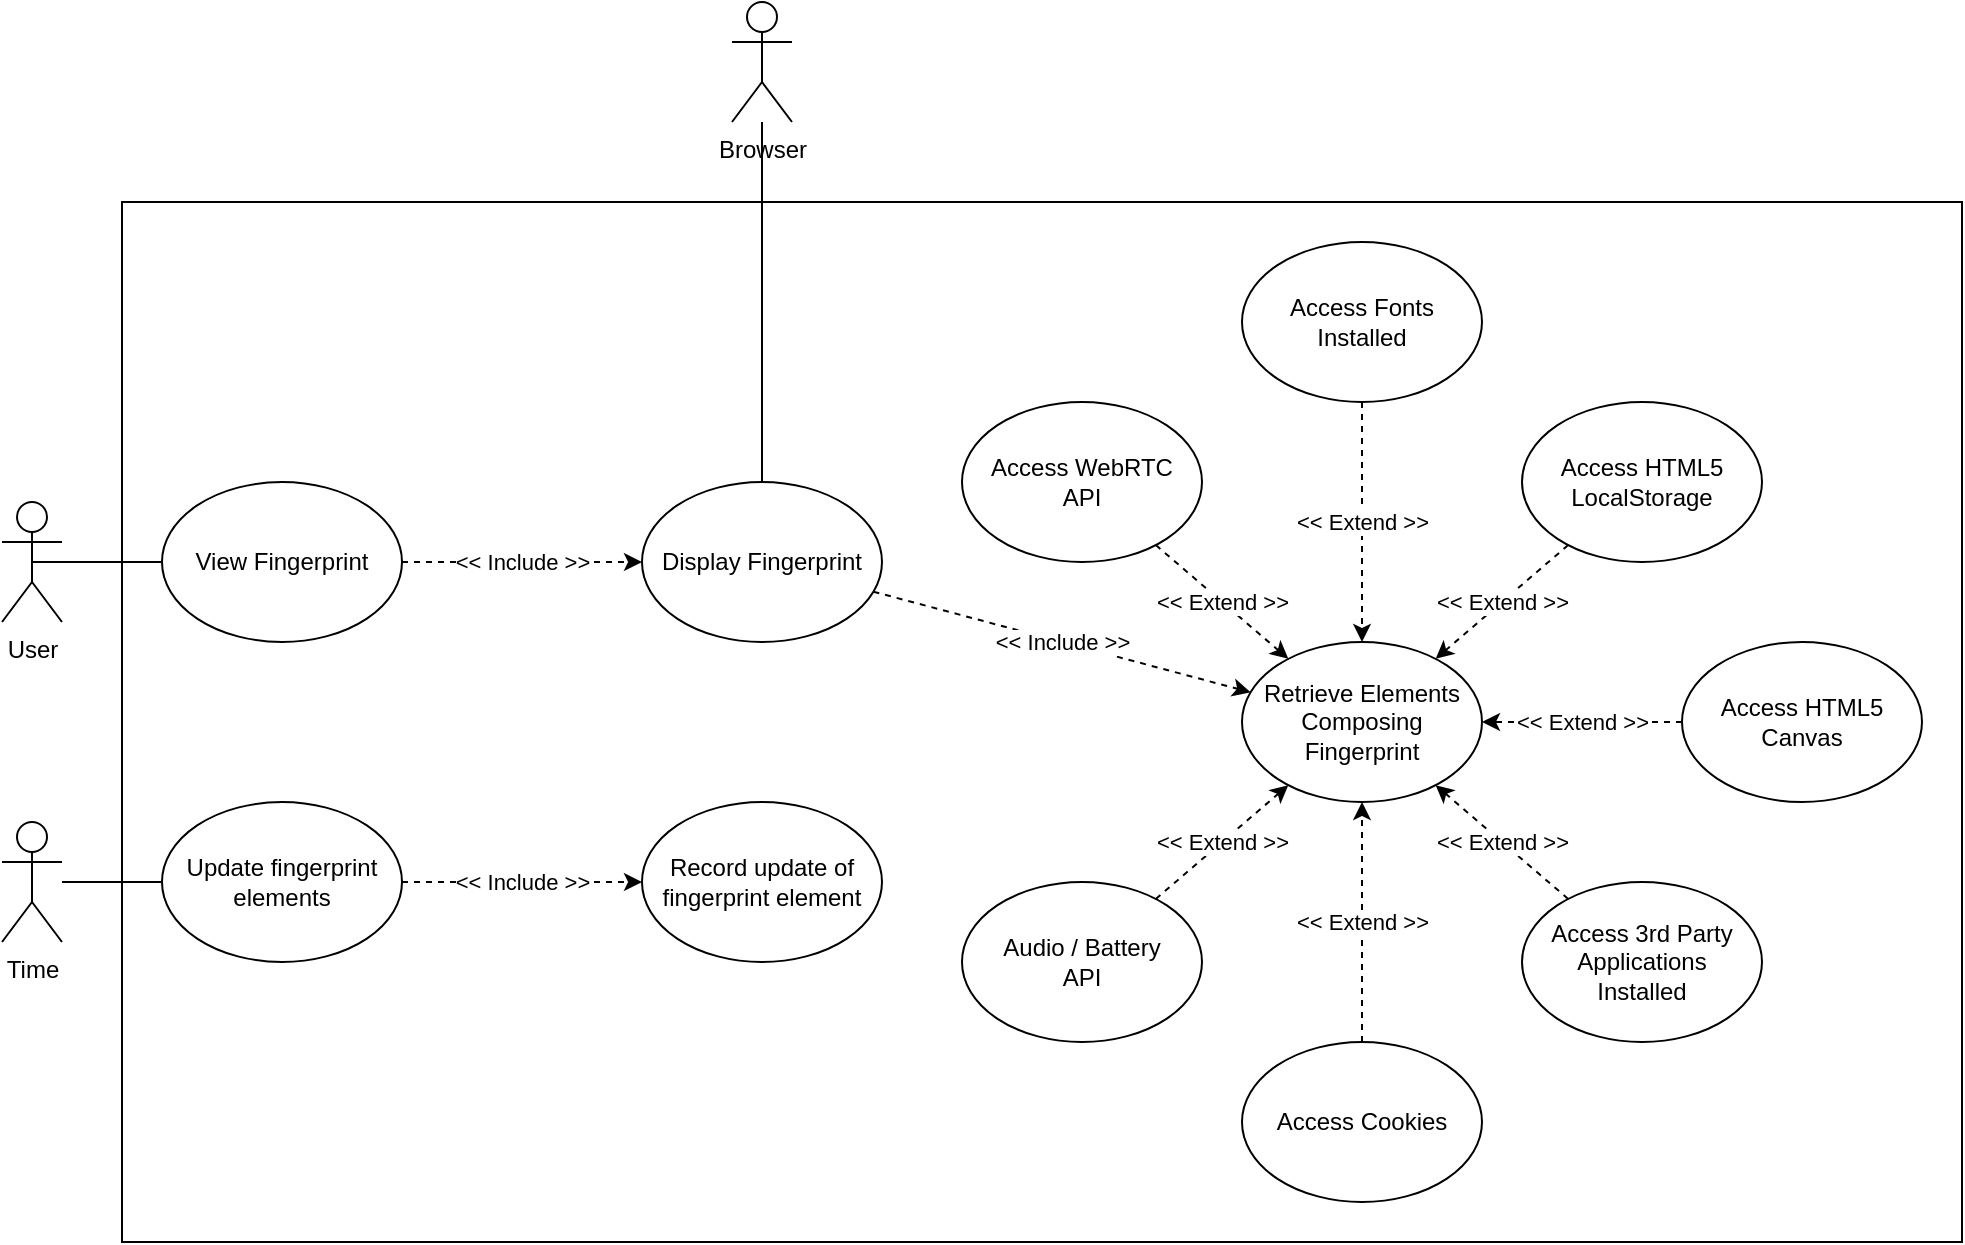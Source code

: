<mxfile version="14.5.1" type="device"><diagram id="vIQdmQECUzF1SCYmDenD" name="Page-1"><mxGraphModel dx="1422" dy="1985" grid="1" gridSize="10" guides="1" tooltips="1" connect="1" arrows="1" fold="1" page="1" pageScale="1" pageWidth="827" pageHeight="1169" math="0" shadow="0"><root><mxCell id="0"/><mxCell id="1" parent="0"/><mxCell id="x7BFUjBu_7Da2JzhzgdC-1" value="" style="rounded=0;whiteSpace=wrap;html=1;" parent="1" vertex="1"><mxGeometry x="180" y="-180" width="920" height="520" as="geometry"/></mxCell><mxCell id="d14rHb8pnHciyxQD5oBX-1" value="User" style="shape=umlActor;verticalLabelPosition=bottom;verticalAlign=top;html=1;outlineConnect=0;" parent="1" vertex="1"><mxGeometry x="120" y="-30" width="30" height="60" as="geometry"/></mxCell><mxCell id="d14rHb8pnHciyxQD5oBX-3" value="View Fingerprint" style="ellipse;whiteSpace=wrap;html=1;" parent="1" vertex="1"><mxGeometry x="200" y="-40" width="120" height="80" as="geometry"/></mxCell><mxCell id="d14rHb8pnHciyxQD5oBX-5" value="Browser" style="shape=umlActor;verticalLabelPosition=bottom;verticalAlign=top;html=1;outlineConnect=0;" parent="1" vertex="1"><mxGeometry x="485" y="-280" width="30" height="60" as="geometry"/></mxCell><mxCell id="d14rHb8pnHciyxQD5oBX-6" value="Display Fingerprint" style="ellipse;whiteSpace=wrap;html=1;" parent="1" vertex="1"><mxGeometry x="440" y="-40" width="120" height="80" as="geometry"/></mxCell><mxCell id="d14rHb8pnHciyxQD5oBX-7" value="Retrieve Elements Composing Fingerprint" style="ellipse;whiteSpace=wrap;html=1;" parent="1" vertex="1"><mxGeometry x="740" y="40" width="120" height="80" as="geometry"/></mxCell><mxCell id="d14rHb8pnHciyxQD5oBX-9" value="" style="endArrow=none;html=1;exitX=0.5;exitY=0.5;exitDx=0;exitDy=0;exitPerimeter=0;" parent="1" source="d14rHb8pnHciyxQD5oBX-1" target="d14rHb8pnHciyxQD5oBX-3" edge="1"><mxGeometry width="50" height="50" relative="1" as="geometry"><mxPoint x="390" y="90" as="sourcePoint"/><mxPoint x="440" y="40" as="targetPoint"/></mxGeometry></mxCell><mxCell id="d14rHb8pnHciyxQD5oBX-10" value="" style="endArrow=none;html=1;" parent="1" source="d14rHb8pnHciyxQD5oBX-5" target="d14rHb8pnHciyxQD5oBX-6" edge="1"><mxGeometry width="50" height="50" relative="1" as="geometry"><mxPoint x="466" y="90" as="sourcePoint"/><mxPoint x="516" y="40" as="targetPoint"/></mxGeometry></mxCell><mxCell id="d14rHb8pnHciyxQD5oBX-11" value="" style="endArrow=classic;html=1;dashed=1;" parent="1" source="d14rHb8pnHciyxQD5oBX-3" target="d14rHb8pnHciyxQD5oBX-6" edge="1"><mxGeometry relative="1" as="geometry"><mxPoint x="360" y="60" as="sourcePoint"/><mxPoint x="310" y="170" as="targetPoint"/></mxGeometry></mxCell><mxCell id="d14rHb8pnHciyxQD5oBX-12" value="&amp;lt;&amp;lt; Include &amp;gt;&amp;gt;" style="edgeLabel;resizable=0;html=1;align=center;verticalAlign=middle;" parent="d14rHb8pnHciyxQD5oBX-11" connectable="0" vertex="1"><mxGeometry relative="1" as="geometry"/></mxCell><mxCell id="d14rHb8pnHciyxQD5oBX-13" value="" style="endArrow=classic;html=1;dashed=1;" parent="1" source="d14rHb8pnHciyxQD5oBX-6" target="d14rHb8pnHciyxQD5oBX-7" edge="1"><mxGeometry relative="1" as="geometry"><mxPoint x="360" y="60" as="sourcePoint"/><mxPoint x="460" y="60" as="targetPoint"/></mxGeometry></mxCell><mxCell id="d14rHb8pnHciyxQD5oBX-14" value="&amp;lt;&amp;lt; Include &amp;gt;&amp;gt;" style="edgeLabel;resizable=0;html=1;align=center;verticalAlign=middle;" parent="d14rHb8pnHciyxQD5oBX-13" connectable="0" vertex="1"><mxGeometry relative="1" as="geometry"/></mxCell><mxCell id="d14rHb8pnHciyxQD5oBX-15" value="Access Fonts &lt;br&gt;Installed" style="ellipse;whiteSpace=wrap;html=1;" parent="1" vertex="1"><mxGeometry x="740" y="-160" width="120" height="80" as="geometry"/></mxCell><mxCell id="d14rHb8pnHciyxQD5oBX-16" value="Access 3rd Party Applications&lt;br&gt;Installed" style="ellipse;whiteSpace=wrap;html=1;" parent="1" vertex="1"><mxGeometry x="880" y="160" width="120" height="80" as="geometry"/></mxCell><mxCell id="d14rHb8pnHciyxQD5oBX-17" value="Access HTML5&lt;br&gt;LocalStorage" style="ellipse;whiteSpace=wrap;html=1;" parent="1" vertex="1"><mxGeometry x="880" y="-80" width="120" height="80" as="geometry"/></mxCell><mxCell id="d14rHb8pnHciyxQD5oBX-18" value="Access Cookies" style="ellipse;whiteSpace=wrap;html=1;" parent="1" vertex="1"><mxGeometry x="740" y="240" width="120" height="80" as="geometry"/></mxCell><mxCell id="d14rHb8pnHciyxQD5oBX-19" value="" style="endArrow=classic;html=1;dashed=1;" parent="1" source="d14rHb8pnHciyxQD5oBX-15" target="d14rHb8pnHciyxQD5oBX-7" edge="1"><mxGeometry relative="1" as="geometry"><mxPoint x="910" y="90" as="sourcePoint"/><mxPoint x="1010" y="90" as="targetPoint"/></mxGeometry></mxCell><mxCell id="d14rHb8pnHciyxQD5oBX-20" value="&amp;lt;&amp;lt; Extend &amp;gt;&amp;gt;" style="edgeLabel;resizable=0;html=1;align=center;verticalAlign=middle;" parent="d14rHb8pnHciyxQD5oBX-19" connectable="0" vertex="1"><mxGeometry relative="1" as="geometry"/></mxCell><mxCell id="d14rHb8pnHciyxQD5oBX-21" value="" style="endArrow=classic;html=1;dashed=1;" parent="1" source="d14rHb8pnHciyxQD5oBX-17" target="d14rHb8pnHciyxQD5oBX-7" edge="1"><mxGeometry relative="1" as="geometry"><mxPoint x="985.021" y="-13.527" as="sourcePoint"/><mxPoint x="854.901" y="63.468" as="targetPoint"/></mxGeometry></mxCell><mxCell id="d14rHb8pnHciyxQD5oBX-22" value="&amp;lt;&amp;lt; Extend &amp;gt;&amp;gt;" style="edgeLabel;resizable=0;html=1;align=center;verticalAlign=middle;" parent="d14rHb8pnHciyxQD5oBX-21" connectable="0" vertex="1"><mxGeometry relative="1" as="geometry"/></mxCell><mxCell id="d14rHb8pnHciyxQD5oBX-23" value="" style="endArrow=classic;html=1;dashed=1;" parent="1" source="d14rHb8pnHciyxQD5oBX-16" target="d14rHb8pnHciyxQD5oBX-7" edge="1"><mxGeometry relative="1" as="geometry"><mxPoint x="995.021" y="-3.527" as="sourcePoint"/><mxPoint x="864.901" y="73.468" as="targetPoint"/></mxGeometry></mxCell><mxCell id="d14rHb8pnHciyxQD5oBX-24" value="&amp;lt;&amp;lt; Extend &amp;gt;&amp;gt;" style="edgeLabel;resizable=0;html=1;align=center;verticalAlign=middle;" parent="d14rHb8pnHciyxQD5oBX-23" connectable="0" vertex="1"><mxGeometry relative="1" as="geometry"/></mxCell><mxCell id="d14rHb8pnHciyxQD5oBX-25" value="" style="endArrow=classic;html=1;dashed=1;" parent="1" source="d14rHb8pnHciyxQD5oBX-18" target="d14rHb8pnHciyxQD5oBX-7" edge="1"><mxGeometry relative="1" as="geometry"><mxPoint x="1005.021" y="6.473" as="sourcePoint"/><mxPoint x="874.901" y="83.468" as="targetPoint"/></mxGeometry></mxCell><mxCell id="d14rHb8pnHciyxQD5oBX-26" value="&amp;lt;&amp;lt; Extend &amp;gt;&amp;gt;" style="edgeLabel;resizable=0;html=1;align=center;verticalAlign=middle;" parent="d14rHb8pnHciyxQD5oBX-25" connectable="0" vertex="1"><mxGeometry relative="1" as="geometry"/></mxCell><mxCell id="lfPSffi-V-WuNB-OHlJf-1" value="Access HTML5 Canvas" style="ellipse;whiteSpace=wrap;html=1;" parent="1" vertex="1"><mxGeometry x="960" y="40" width="120" height="80" as="geometry"/></mxCell><mxCell id="lfPSffi-V-WuNB-OHlJf-2" value="" style="endArrow=classic;html=1;dashed=1;" parent="1" source="lfPSffi-V-WuNB-OHlJf-1" target="d14rHb8pnHciyxQD5oBX-7" edge="1"><mxGeometry relative="1" as="geometry"><mxPoint x="1093.365" y="23.208" as="sourcePoint"/><mxPoint x="866.579" y="76.687" as="targetPoint"/></mxGeometry></mxCell><mxCell id="lfPSffi-V-WuNB-OHlJf-3" value="&amp;lt;&amp;lt; Extend &amp;gt;&amp;gt;" style="edgeLabel;resizable=0;html=1;align=center;verticalAlign=middle;" parent="lfPSffi-V-WuNB-OHlJf-2" connectable="0" vertex="1"><mxGeometry relative="1" as="geometry"/></mxCell><mxCell id="lfPSffi-V-WuNB-OHlJf-4" value="Access WebRTC &lt;br&gt;API" style="ellipse;whiteSpace=wrap;html=1;" parent="1" vertex="1"><mxGeometry x="600" y="-80" width="120" height="80" as="geometry"/></mxCell><mxCell id="lfPSffi-V-WuNB-OHlJf-5" value="Audio / Battery&lt;br&gt;API" style="ellipse;whiteSpace=wrap;html=1;" parent="1" vertex="1"><mxGeometry x="600" y="160" width="120" height="80" as="geometry"/></mxCell><mxCell id="lfPSffi-V-WuNB-OHlJf-6" value="" style="endArrow=classic;html=1;dashed=1;" parent="1" source="lfPSffi-V-WuNB-OHlJf-4" target="d14rHb8pnHciyxQD5oBX-7" edge="1"><mxGeometry relative="1" as="geometry"><mxPoint x="989.426" y="220.533" as="sourcePoint"/><mxPoint x="850.543" y="119.486" as="targetPoint"/></mxGeometry></mxCell><mxCell id="lfPSffi-V-WuNB-OHlJf-7" value="&amp;lt;&amp;lt; Extend &amp;gt;&amp;gt;" style="edgeLabel;resizable=0;html=1;align=center;verticalAlign=middle;" parent="lfPSffi-V-WuNB-OHlJf-6" connectable="0" vertex="1"><mxGeometry relative="1" as="geometry"/></mxCell><mxCell id="lfPSffi-V-WuNB-OHlJf-8" value="" style="endArrow=classic;html=1;dashed=1;" parent="1" source="lfPSffi-V-WuNB-OHlJf-5" target="d14rHb8pnHciyxQD5oBX-7" edge="1"><mxGeometry relative="1" as="geometry"><mxPoint x="989.426" y="220.533" as="sourcePoint"/><mxPoint x="850.543" y="119.486" as="targetPoint"/></mxGeometry></mxCell><mxCell id="lfPSffi-V-WuNB-OHlJf-9" value="&amp;lt;&amp;lt; Extend &amp;gt;&amp;gt;" style="edgeLabel;resizable=0;html=1;align=center;verticalAlign=middle;" parent="lfPSffi-V-WuNB-OHlJf-8" connectable="0" vertex="1"><mxGeometry relative="1" as="geometry"/></mxCell><mxCell id="GQjtjppuRDc7oneC6w4w-1" value="Record update of fingerprint element" style="ellipse;whiteSpace=wrap;html=1;" parent="1" vertex="1"><mxGeometry x="440" y="120" width="120" height="80" as="geometry"/></mxCell><mxCell id="GQjtjppuRDc7oneC6w4w-2" value="Time" style="shape=umlActor;verticalLabelPosition=bottom;verticalAlign=top;html=1;outlineConnect=0;" parent="1" vertex="1"><mxGeometry x="120" y="130" width="30" height="60" as="geometry"/></mxCell><mxCell id="GQjtjppuRDc7oneC6w4w-4" value="" style="endArrow=none;html=1;" parent="1" source="GQjtjppuRDc7oneC6w4w-2" target="GQjtjppuRDc7oneC6w4w-5" edge="1"><mxGeometry width="50" height="50" relative="1" as="geometry"><mxPoint x="65" y="10" as="sourcePoint"/><mxPoint x="180" y="10" as="targetPoint"/></mxGeometry></mxCell><mxCell id="GQjtjppuRDc7oneC6w4w-5" value="Update fingerprint elements" style="ellipse;whiteSpace=wrap;html=1;" parent="1" vertex="1"><mxGeometry x="200" y="120" width="120" height="80" as="geometry"/></mxCell><mxCell id="GQjtjppuRDc7oneC6w4w-6" value="" style="endArrow=classic;html=1;dashed=1;" parent="1" source="GQjtjppuRDc7oneC6w4w-5" target="GQjtjppuRDc7oneC6w4w-1" edge="1"><mxGeometry relative="1" as="geometry"><mxPoint x="330" y="10" as="sourcePoint"/><mxPoint x="450" y="10" as="targetPoint"/></mxGeometry></mxCell><mxCell id="GQjtjppuRDc7oneC6w4w-7" value="&amp;lt;&amp;lt; Include &amp;gt;&amp;gt;" style="edgeLabel;resizable=0;html=1;align=center;verticalAlign=middle;" parent="GQjtjppuRDc7oneC6w4w-6" connectable="0" vertex="1"><mxGeometry relative="1" as="geometry"/></mxCell></root></mxGraphModel></diagram></mxfile>